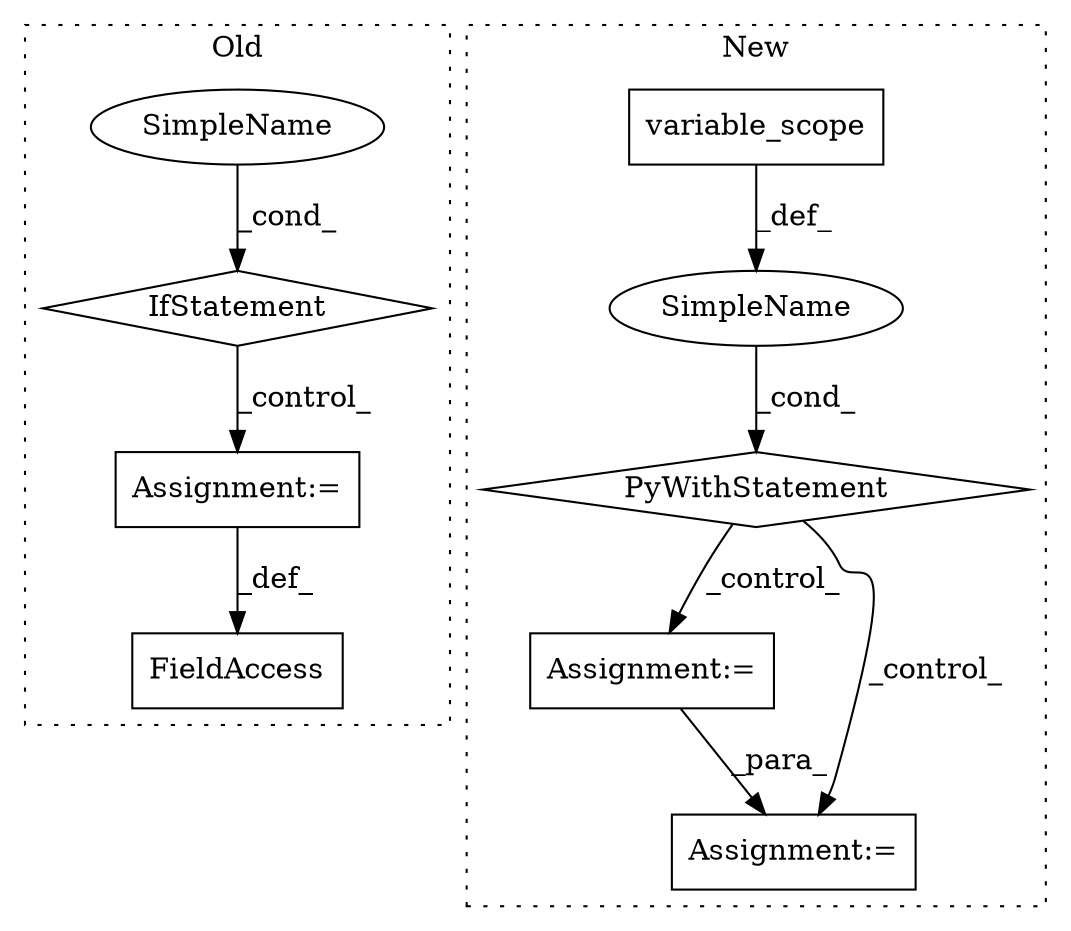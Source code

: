 digraph G {
subgraph cluster0 {
1 [label="IfStatement" a="25" s="2368,2390" l="4,2" shape="diamond"];
6 [label="Assignment:=" a="7" s="2653" l="1" shape="box"];
7 [label="SimpleName" a="42" s="" l="" shape="ellipse"];
9 [label="FieldAccess" a="22" s="2645" l="8" shape="box"];
label = "Old";
style="dotted";
}
subgraph cluster1 {
2 [label="variable_scope" a="32" s="2493,2515" l="15,1" shape="box"];
3 [label="PyWithStatement" a="104" s="2472,2516" l="10,2" shape="diamond"];
4 [label="Assignment:=" a="7" s="2970" l="1" shape="box"];
5 [label="SimpleName" a="42" s="" l="" shape="ellipse"];
8 [label="Assignment:=" a="7" s="3810" l="1" shape="box"];
label = "New";
style="dotted";
}
1 -> 6 [label="_control_"];
2 -> 5 [label="_def_"];
3 -> 8 [label="_control_"];
3 -> 4 [label="_control_"];
4 -> 8 [label="_para_"];
5 -> 3 [label="_cond_"];
6 -> 9 [label="_def_"];
7 -> 1 [label="_cond_"];
}